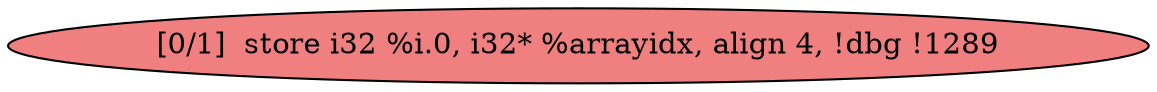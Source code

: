 
digraph G {


node17 [fillcolor=lightcoral,label="[0/1]  store i32 %i.0, i32* %arrayidx, align 4, !dbg !1289",shape=ellipse,style=filled ]



}
